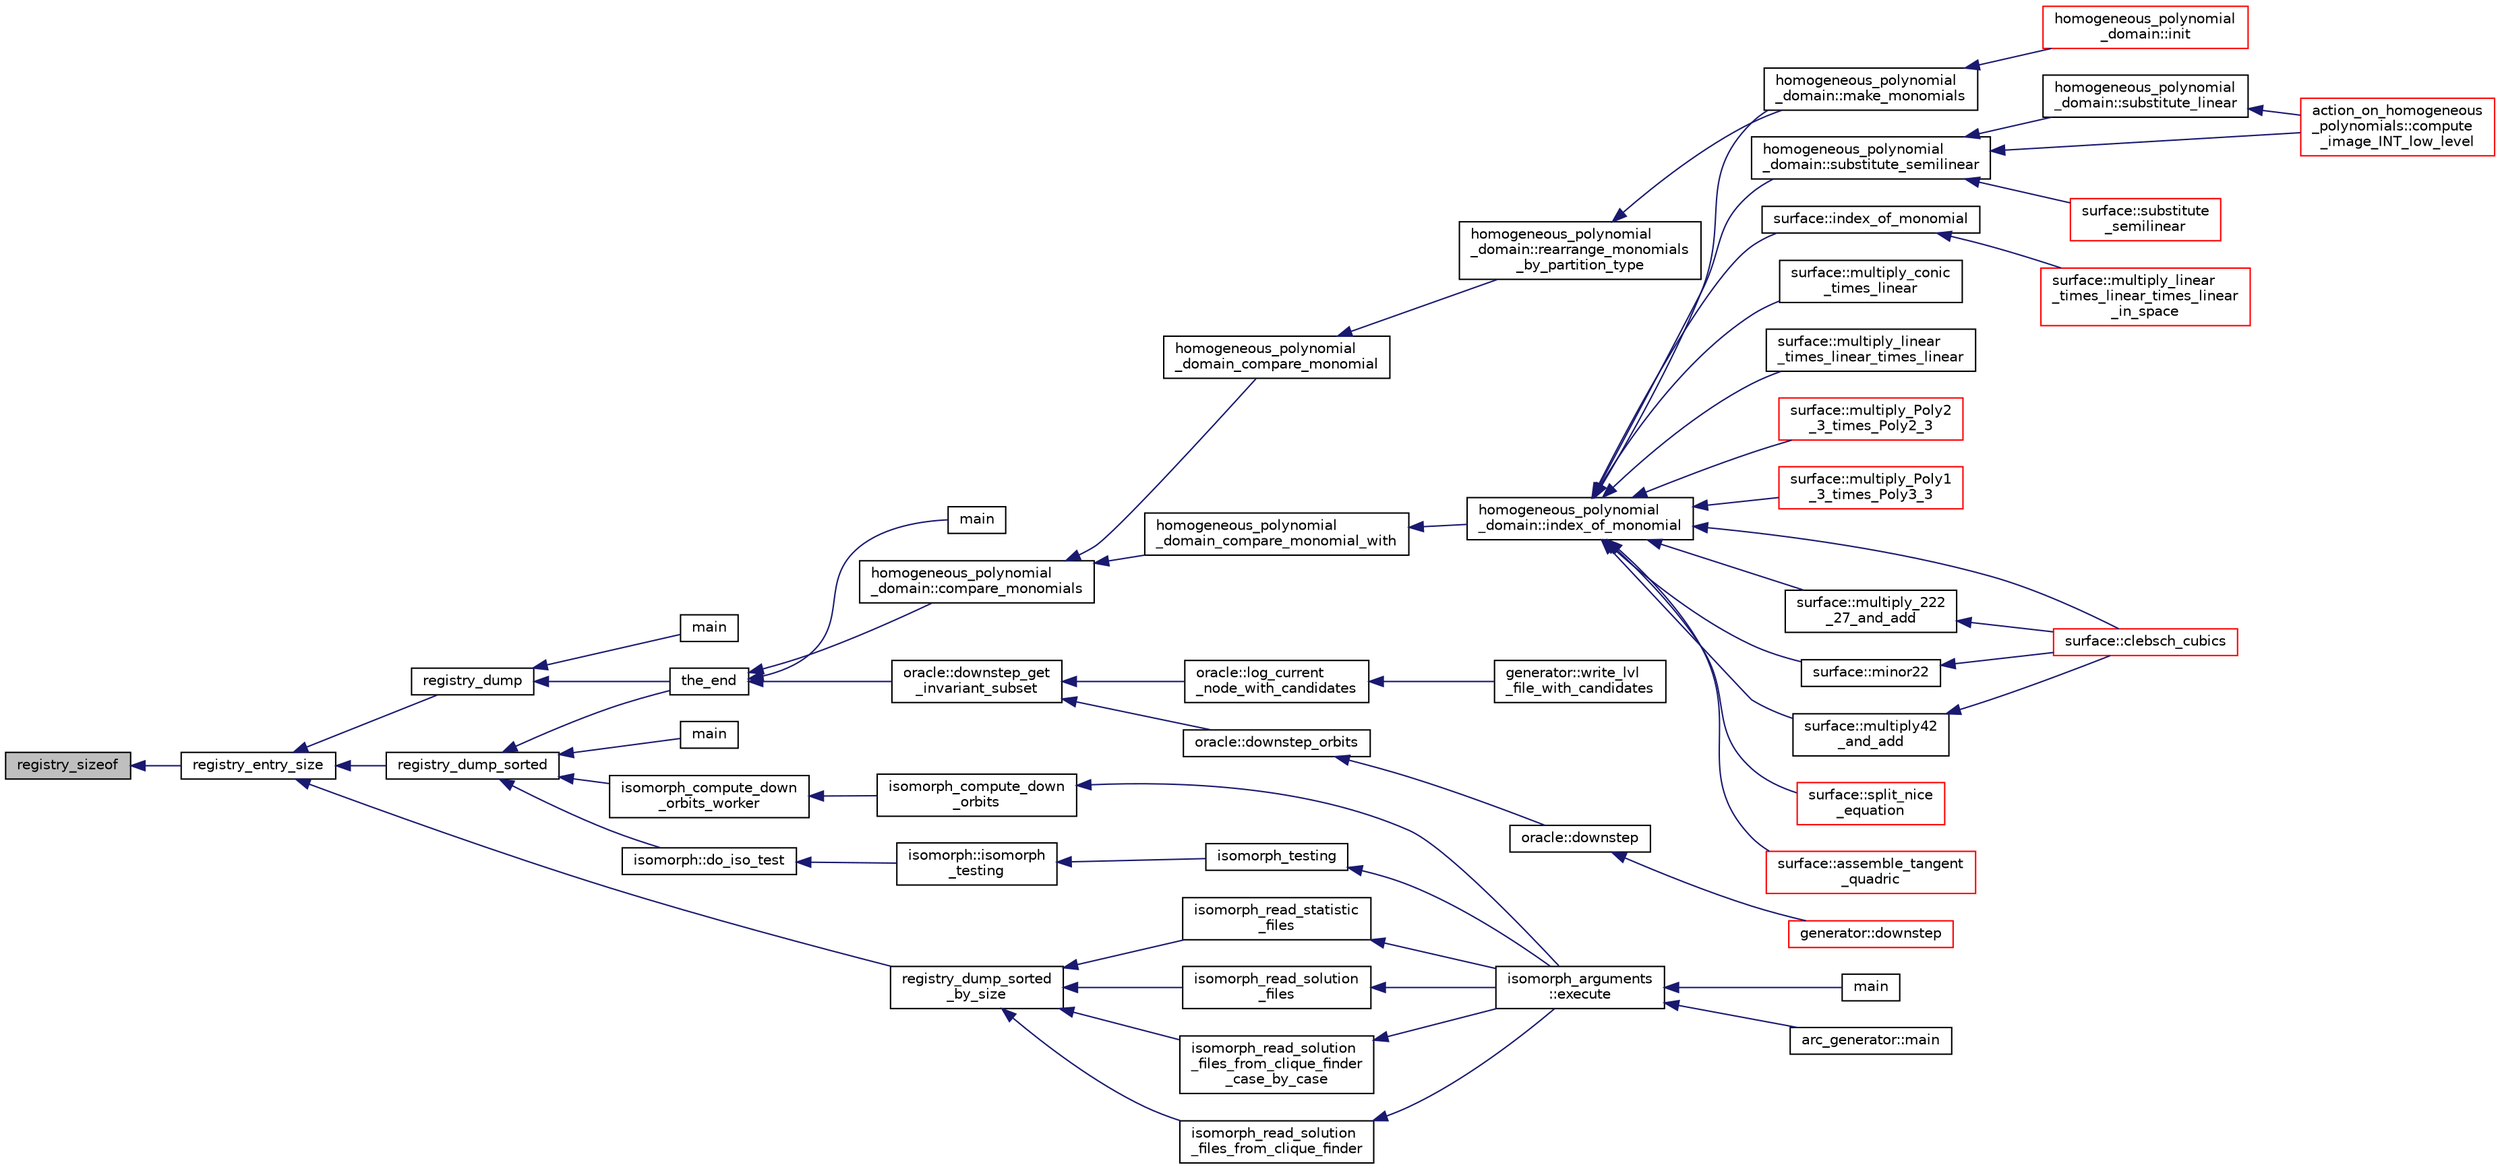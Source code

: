digraph "registry_sizeof"
{
  edge [fontname="Helvetica",fontsize="10",labelfontname="Helvetica",labelfontsize="10"];
  node [fontname="Helvetica",fontsize="10",shape=record];
  rankdir="LR";
  Node15411 [label="registry_sizeof",height=0.2,width=0.4,color="black", fillcolor="grey75", style="filled", fontcolor="black"];
  Node15411 -> Node15412 [dir="back",color="midnightblue",fontsize="10",style="solid",fontname="Helvetica"];
  Node15412 [label="registry_entry_size",height=0.2,width=0.4,color="black", fillcolor="white", style="filled",URL="$df/d84/foundations_2io__and__os_2memory_8_c.html#abb7fc0eff582133f5bd8a7cbd78d742b"];
  Node15412 -> Node15413 [dir="back",color="midnightblue",fontsize="10",style="solid",fontname="Helvetica"];
  Node15413 [label="registry_dump",height=0.2,width=0.4,color="black", fillcolor="white", style="filled",URL="$df/d84/foundations_2io__and__os_2memory_8_c.html#a8ad65cbe10865661e8bafd6be2164955"];
  Node15413 -> Node15414 [dir="back",color="midnightblue",fontsize="10",style="solid",fontname="Helvetica"];
  Node15414 [label="main",height=0.2,width=0.4,color="black", fillcolor="white", style="filled",URL="$df/df8/surface__classify_8_c.html#a217dbf8b442f20279ea00b898af96f52"];
  Node15413 -> Node15415 [dir="back",color="midnightblue",fontsize="10",style="solid",fontname="Helvetica"];
  Node15415 [label="the_end",height=0.2,width=0.4,color="black", fillcolor="white", style="filled",URL="$d3/dfb/discreta__global_8_c.html#a3ebbd3ccb665a9f78deaa7408577b60c"];
  Node15415 -> Node15416 [dir="back",color="midnightblue",fontsize="10",style="solid",fontname="Helvetica"];
  Node15416 [label="main",height=0.2,width=0.4,color="black", fillcolor="white", style="filled",URL="$d2/d11/codes_8h.html#a217dbf8b442f20279ea00b898af96f52"];
  Node15415 -> Node15417 [dir="back",color="midnightblue",fontsize="10",style="solid",fontname="Helvetica"];
  Node15417 [label="homogeneous_polynomial\l_domain::compare_monomials",height=0.2,width=0.4,color="black", fillcolor="white", style="filled",URL="$d2/da7/classhomogeneous__polynomial__domain.html#a05c5959cb62502954c9cf93a85b8c019"];
  Node15417 -> Node15418 [dir="back",color="midnightblue",fontsize="10",style="solid",fontname="Helvetica"];
  Node15418 [label="homogeneous_polynomial\l_domain_compare_monomial_with",height=0.2,width=0.4,color="black", fillcolor="white", style="filled",URL="$dd/db5/homogeneous__polynomial__domain_8_c.html#a0a0f8d40815145e0aceceabebad8d63d"];
  Node15418 -> Node15419 [dir="back",color="midnightblue",fontsize="10",style="solid",fontname="Helvetica"];
  Node15419 [label="homogeneous_polynomial\l_domain::index_of_monomial",height=0.2,width=0.4,color="black", fillcolor="white", style="filled",URL="$d2/da7/classhomogeneous__polynomial__domain.html#a3fad3fb2b940014fcfece1cebfbfa3ae"];
  Node15419 -> Node15420 [dir="back",color="midnightblue",fontsize="10",style="solid",fontname="Helvetica"];
  Node15420 [label="homogeneous_polynomial\l_domain::make_monomials",height=0.2,width=0.4,color="black", fillcolor="white", style="filled",URL="$d2/da7/classhomogeneous__polynomial__domain.html#a467ad10c570859dbcf637a43993ceb57"];
  Node15420 -> Node15421 [dir="back",color="midnightblue",fontsize="10",style="solid",fontname="Helvetica"];
  Node15421 [label="homogeneous_polynomial\l_domain::init",height=0.2,width=0.4,color="red", fillcolor="white", style="filled",URL="$d2/da7/classhomogeneous__polynomial__domain.html#ad7d4e08b895afb895147322732228d3a"];
  Node15419 -> Node15431 [dir="back",color="midnightblue",fontsize="10",style="solid",fontname="Helvetica"];
  Node15431 [label="homogeneous_polynomial\l_domain::substitute_semilinear",height=0.2,width=0.4,color="black", fillcolor="white", style="filled",URL="$d2/da7/classhomogeneous__polynomial__domain.html#ae16fefaacc3385f9f385d1dd6df7ea4d"];
  Node15431 -> Node15432 [dir="back",color="midnightblue",fontsize="10",style="solid",fontname="Helvetica"];
  Node15432 [label="homogeneous_polynomial\l_domain::substitute_linear",height=0.2,width=0.4,color="black", fillcolor="white", style="filled",URL="$d2/da7/classhomogeneous__polynomial__domain.html#a236cbf545622995b80f5eb10a9f86c31"];
  Node15432 -> Node15433 [dir="back",color="midnightblue",fontsize="10",style="solid",fontname="Helvetica"];
  Node15433 [label="action_on_homogeneous\l_polynomials::compute\l_image_INT_low_level",height=0.2,width=0.4,color="red", fillcolor="white", style="filled",URL="$d5/dd4/classaction__on__homogeneous__polynomials.html#af4370de2c8dcb590c4b186457881f038"];
  Node15431 -> Node15650 [dir="back",color="midnightblue",fontsize="10",style="solid",fontname="Helvetica"];
  Node15650 [label="surface::substitute\l_semilinear",height=0.2,width=0.4,color="red", fillcolor="white", style="filled",URL="$d5/d88/classsurface.html#a7b34e4c561adbe664a4b0ba6711df457"];
  Node15431 -> Node15433 [dir="back",color="midnightblue",fontsize="10",style="solid",fontname="Helvetica"];
  Node15419 -> Node15660 [dir="back",color="midnightblue",fontsize="10",style="solid",fontname="Helvetica"];
  Node15660 [label="surface::index_of_monomial",height=0.2,width=0.4,color="black", fillcolor="white", style="filled",URL="$d5/d88/classsurface.html#a121f8ba1f05712475aa758f7152f4ce5"];
  Node15660 -> Node15661 [dir="back",color="midnightblue",fontsize="10",style="solid",fontname="Helvetica"];
  Node15661 [label="surface::multiply_linear\l_times_linear_times_linear\l_in_space",height=0.2,width=0.4,color="red", fillcolor="white", style="filled",URL="$d5/d88/classsurface.html#abcbac4f9bd652897db85be7bf17abf62"];
  Node15419 -> Node15670 [dir="back",color="midnightblue",fontsize="10",style="solid",fontname="Helvetica"];
  Node15670 [label="surface::multiply_conic\l_times_linear",height=0.2,width=0.4,color="black", fillcolor="white", style="filled",URL="$d5/d88/classsurface.html#a916614262f53278058e7108aeaf145dc"];
  Node15419 -> Node15671 [dir="back",color="midnightblue",fontsize="10",style="solid",fontname="Helvetica"];
  Node15671 [label="surface::multiply_linear\l_times_linear_times_linear",height=0.2,width=0.4,color="black", fillcolor="white", style="filled",URL="$d5/d88/classsurface.html#a452f6857968bb85f49f2f204680fb8e5"];
  Node15419 -> Node15672 [dir="back",color="midnightblue",fontsize="10",style="solid",fontname="Helvetica"];
  Node15672 [label="surface::multiply_Poly2\l_3_times_Poly2_3",height=0.2,width=0.4,color="red", fillcolor="white", style="filled",URL="$d5/d88/classsurface.html#adb65ce8845726835c206e4476f5a80d3"];
  Node15419 -> Node15673 [dir="back",color="midnightblue",fontsize="10",style="solid",fontname="Helvetica"];
  Node15673 [label="surface::multiply_Poly1\l_3_times_Poly3_3",height=0.2,width=0.4,color="red", fillcolor="white", style="filled",URL="$d5/d88/classsurface.html#a917115f60a2e692c83431909e504dfd9"];
  Node15419 -> Node15674 [dir="back",color="midnightblue",fontsize="10",style="solid",fontname="Helvetica"];
  Node15674 [label="surface::clebsch_cubics",height=0.2,width=0.4,color="red", fillcolor="white", style="filled",URL="$d5/d88/classsurface.html#aac49a34b771fffc48f3650861c3684ab"];
  Node15419 -> Node15675 [dir="back",color="midnightblue",fontsize="10",style="solid",fontname="Helvetica"];
  Node15675 [label="surface::multiply_222\l_27_and_add",height=0.2,width=0.4,color="black", fillcolor="white", style="filled",URL="$d5/d88/classsurface.html#ae55d550aa63616f48c1b6348ae0fdfab"];
  Node15675 -> Node15674 [dir="back",color="midnightblue",fontsize="10",style="solid",fontname="Helvetica"];
  Node15419 -> Node15676 [dir="back",color="midnightblue",fontsize="10",style="solid",fontname="Helvetica"];
  Node15676 [label="surface::minor22",height=0.2,width=0.4,color="black", fillcolor="white", style="filled",URL="$d5/d88/classsurface.html#a92bcacad9efa59d8a6afc68d5b3312f9"];
  Node15676 -> Node15674 [dir="back",color="midnightblue",fontsize="10",style="solid",fontname="Helvetica"];
  Node15419 -> Node15677 [dir="back",color="midnightblue",fontsize="10",style="solid",fontname="Helvetica"];
  Node15677 [label="surface::multiply42\l_and_add",height=0.2,width=0.4,color="black", fillcolor="white", style="filled",URL="$d5/d88/classsurface.html#a3556917614250f9150bdf69f525a18d2"];
  Node15677 -> Node15674 [dir="back",color="midnightblue",fontsize="10",style="solid",fontname="Helvetica"];
  Node15419 -> Node15678 [dir="back",color="midnightblue",fontsize="10",style="solid",fontname="Helvetica"];
  Node15678 [label="surface::split_nice\l_equation",height=0.2,width=0.4,color="red", fillcolor="white", style="filled",URL="$d5/d88/classsurface.html#a5d670fff3513ca4261aeb0fe95b6771c"];
  Node15419 -> Node15679 [dir="back",color="midnightblue",fontsize="10",style="solid",fontname="Helvetica"];
  Node15679 [label="surface::assemble_tangent\l_quadric",height=0.2,width=0.4,color="red", fillcolor="white", style="filled",URL="$d5/d88/classsurface.html#ae14b94847bf8bd92bc6af58b31884cdc"];
  Node15417 -> Node15680 [dir="back",color="midnightblue",fontsize="10",style="solid",fontname="Helvetica"];
  Node15680 [label="homogeneous_polynomial\l_domain_compare_monomial",height=0.2,width=0.4,color="black", fillcolor="white", style="filled",URL="$dd/db5/homogeneous__polynomial__domain_8_c.html#aeeedb1f60479ef2d28468b061b654113"];
  Node15680 -> Node15681 [dir="back",color="midnightblue",fontsize="10",style="solid",fontname="Helvetica"];
  Node15681 [label="homogeneous_polynomial\l_domain::rearrange_monomials\l_by_partition_type",height=0.2,width=0.4,color="black", fillcolor="white", style="filled",URL="$d2/da7/classhomogeneous__polynomial__domain.html#af774250d5c1bd555c0ea55f2aaafad10"];
  Node15681 -> Node15420 [dir="back",color="midnightblue",fontsize="10",style="solid",fontname="Helvetica"];
  Node15415 -> Node15682 [dir="back",color="midnightblue",fontsize="10",style="solid",fontname="Helvetica"];
  Node15682 [label="oracle::downstep_get\l_invariant_subset",height=0.2,width=0.4,color="black", fillcolor="white", style="filled",URL="$d7/da7/classoracle.html#ae2540e94ee617a407069f976739cfd71"];
  Node15682 -> Node15683 [dir="back",color="midnightblue",fontsize="10",style="solid",fontname="Helvetica"];
  Node15683 [label="oracle::log_current\l_node_with_candidates",height=0.2,width=0.4,color="black", fillcolor="white", style="filled",URL="$d7/da7/classoracle.html#af54e0dc5a80b11489a5335006f33ca63"];
  Node15683 -> Node15684 [dir="back",color="midnightblue",fontsize="10",style="solid",fontname="Helvetica"];
  Node15684 [label="generator::write_lvl\l_file_with_candidates",height=0.2,width=0.4,color="black", fillcolor="white", style="filled",URL="$d7/d73/classgenerator.html#af3de7a4ba5e1075faa23d47d4c31ca55"];
  Node15682 -> Node15568 [dir="back",color="midnightblue",fontsize="10",style="solid",fontname="Helvetica"];
  Node15568 [label="oracle::downstep_orbits",height=0.2,width=0.4,color="black", fillcolor="white", style="filled",URL="$d7/da7/classoracle.html#a65ea623f3a7b2e3dba4e29638207bc53"];
  Node15568 -> Node15569 [dir="back",color="midnightblue",fontsize="10",style="solid",fontname="Helvetica"];
  Node15569 [label="oracle::downstep",height=0.2,width=0.4,color="black", fillcolor="white", style="filled",URL="$d7/da7/classoracle.html#a4fbc6710b45e5af5c2fb5bc3aa6d3bb1"];
  Node15569 -> Node15516 [dir="back",color="midnightblue",fontsize="10",style="solid",fontname="Helvetica"];
  Node15516 [label="generator::downstep",height=0.2,width=0.4,color="red", fillcolor="white", style="filled",URL="$d7/d73/classgenerator.html#ad90bc284af0b5f5beae960a0bd7a5b43"];
  Node15412 -> Node15685 [dir="back",color="midnightblue",fontsize="10",style="solid",fontname="Helvetica"];
  Node15685 [label="registry_dump_sorted",height=0.2,width=0.4,color="black", fillcolor="white", style="filled",URL="$df/d84/foundations_2io__and__os_2memory_8_c.html#aa28c9ee8650332ad2d526d5eb4fae48e"];
  Node15685 -> Node15686 [dir="back",color="midnightblue",fontsize="10",style="solid",fontname="Helvetica"];
  Node15686 [label="main",height=0.2,width=0.4,color="black", fillcolor="white", style="filled",URL="$db/d50/regular__ls_8_c.html#a217dbf8b442f20279ea00b898af96f52"];
  Node15685 -> Node15415 [dir="back",color="midnightblue",fontsize="10",style="solid",fontname="Helvetica"];
  Node15685 -> Node15495 [dir="back",color="midnightblue",fontsize="10",style="solid",fontname="Helvetica"];
  Node15495 [label="isomorph_compute_down\l_orbits_worker",height=0.2,width=0.4,color="black", fillcolor="white", style="filled",URL="$d4/d7e/isomorph__global_8_c.html#a4edf4a833ce5638a3d58cfae1c702b37"];
  Node15495 -> Node15496 [dir="back",color="midnightblue",fontsize="10",style="solid",fontname="Helvetica"];
  Node15496 [label="isomorph_compute_down\l_orbits",height=0.2,width=0.4,color="black", fillcolor="white", style="filled",URL="$d4/d7e/isomorph__global_8_c.html#a3613cea19158edd30958c4edecd97d53"];
  Node15496 -> Node15497 [dir="back",color="midnightblue",fontsize="10",style="solid",fontname="Helvetica"];
  Node15497 [label="isomorph_arguments\l::execute",height=0.2,width=0.4,color="black", fillcolor="white", style="filled",URL="$d5/de4/classisomorph__arguments.html#aa85e472d14906abdd5672dc66027583e"];
  Node15497 -> Node15498 [dir="back",color="midnightblue",fontsize="10",style="solid",fontname="Helvetica"];
  Node15498 [label="main",height=0.2,width=0.4,color="black", fillcolor="white", style="filled",URL="$d1/d5e/blt__main_8_c.html#a217dbf8b442f20279ea00b898af96f52"];
  Node15497 -> Node15499 [dir="back",color="midnightblue",fontsize="10",style="solid",fontname="Helvetica"];
  Node15499 [label="arc_generator::main",height=0.2,width=0.4,color="black", fillcolor="white", style="filled",URL="$d4/d21/classarc__generator.html#ad80140b51b165dad1fe6ab232be7829a"];
  Node15685 -> Node15583 [dir="back",color="midnightblue",fontsize="10",style="solid",fontname="Helvetica"];
  Node15583 [label="isomorph::do_iso_test",height=0.2,width=0.4,color="black", fillcolor="white", style="filled",URL="$d3/d5f/classisomorph.html#a51fc3bf5cc3a99282a489b2df37ee24e"];
  Node15583 -> Node15584 [dir="back",color="midnightblue",fontsize="10",style="solid",fontname="Helvetica"];
  Node15584 [label="isomorph::isomorph\l_testing",height=0.2,width=0.4,color="black", fillcolor="white", style="filled",URL="$d3/d5f/classisomorph.html#ad7945ec94ba0ba16953482edfaa4da6e"];
  Node15584 -> Node15566 [dir="back",color="midnightblue",fontsize="10",style="solid",fontname="Helvetica"];
  Node15566 [label="isomorph_testing",height=0.2,width=0.4,color="black", fillcolor="white", style="filled",URL="$d4/d7e/isomorph__global_8_c.html#a5a73cbe9f89c4727f086482ee2d238f9"];
  Node15566 -> Node15497 [dir="back",color="midnightblue",fontsize="10",style="solid",fontname="Helvetica"];
  Node15412 -> Node15687 [dir="back",color="midnightblue",fontsize="10",style="solid",fontname="Helvetica"];
  Node15687 [label="registry_dump_sorted\l_by_size",height=0.2,width=0.4,color="black", fillcolor="white", style="filled",URL="$df/d84/foundations_2io__and__os_2memory_8_c.html#a219b9a76e136e450523d924ce80734bc"];
  Node15687 -> Node15688 [dir="back",color="midnightblue",fontsize="10",style="solid",fontname="Helvetica"];
  Node15688 [label="isomorph_read_statistic\l_files",height=0.2,width=0.4,color="black", fillcolor="white", style="filled",URL="$d4/d7e/isomorph__global_8_c.html#a78a6ee9d7dee4708fc721374bdebfa83"];
  Node15688 -> Node15497 [dir="back",color="midnightblue",fontsize="10",style="solid",fontname="Helvetica"];
  Node15687 -> Node15689 [dir="back",color="midnightblue",fontsize="10",style="solid",fontname="Helvetica"];
  Node15689 [label="isomorph_read_solution\l_files",height=0.2,width=0.4,color="black", fillcolor="white", style="filled",URL="$d4/d7e/isomorph__global_8_c.html#a697da824ab34db5c830530fb3c97df24"];
  Node15689 -> Node15497 [dir="back",color="midnightblue",fontsize="10",style="solid",fontname="Helvetica"];
  Node15687 -> Node15690 [dir="back",color="midnightblue",fontsize="10",style="solid",fontname="Helvetica"];
  Node15690 [label="isomorph_read_solution\l_files_from_clique_finder\l_case_by_case",height=0.2,width=0.4,color="black", fillcolor="white", style="filled",URL="$d4/d7e/isomorph__global_8_c.html#a2a55ab4b2df6ae83f916cf01eccdf67c"];
  Node15690 -> Node15497 [dir="back",color="midnightblue",fontsize="10",style="solid",fontname="Helvetica"];
  Node15687 -> Node15691 [dir="back",color="midnightblue",fontsize="10",style="solid",fontname="Helvetica"];
  Node15691 [label="isomorph_read_solution\l_files_from_clique_finder",height=0.2,width=0.4,color="black", fillcolor="white", style="filled",URL="$d4/d7e/isomorph__global_8_c.html#ad8be067333430bfdd26c0a34549f4556"];
  Node15691 -> Node15497 [dir="back",color="midnightblue",fontsize="10",style="solid",fontname="Helvetica"];
}
